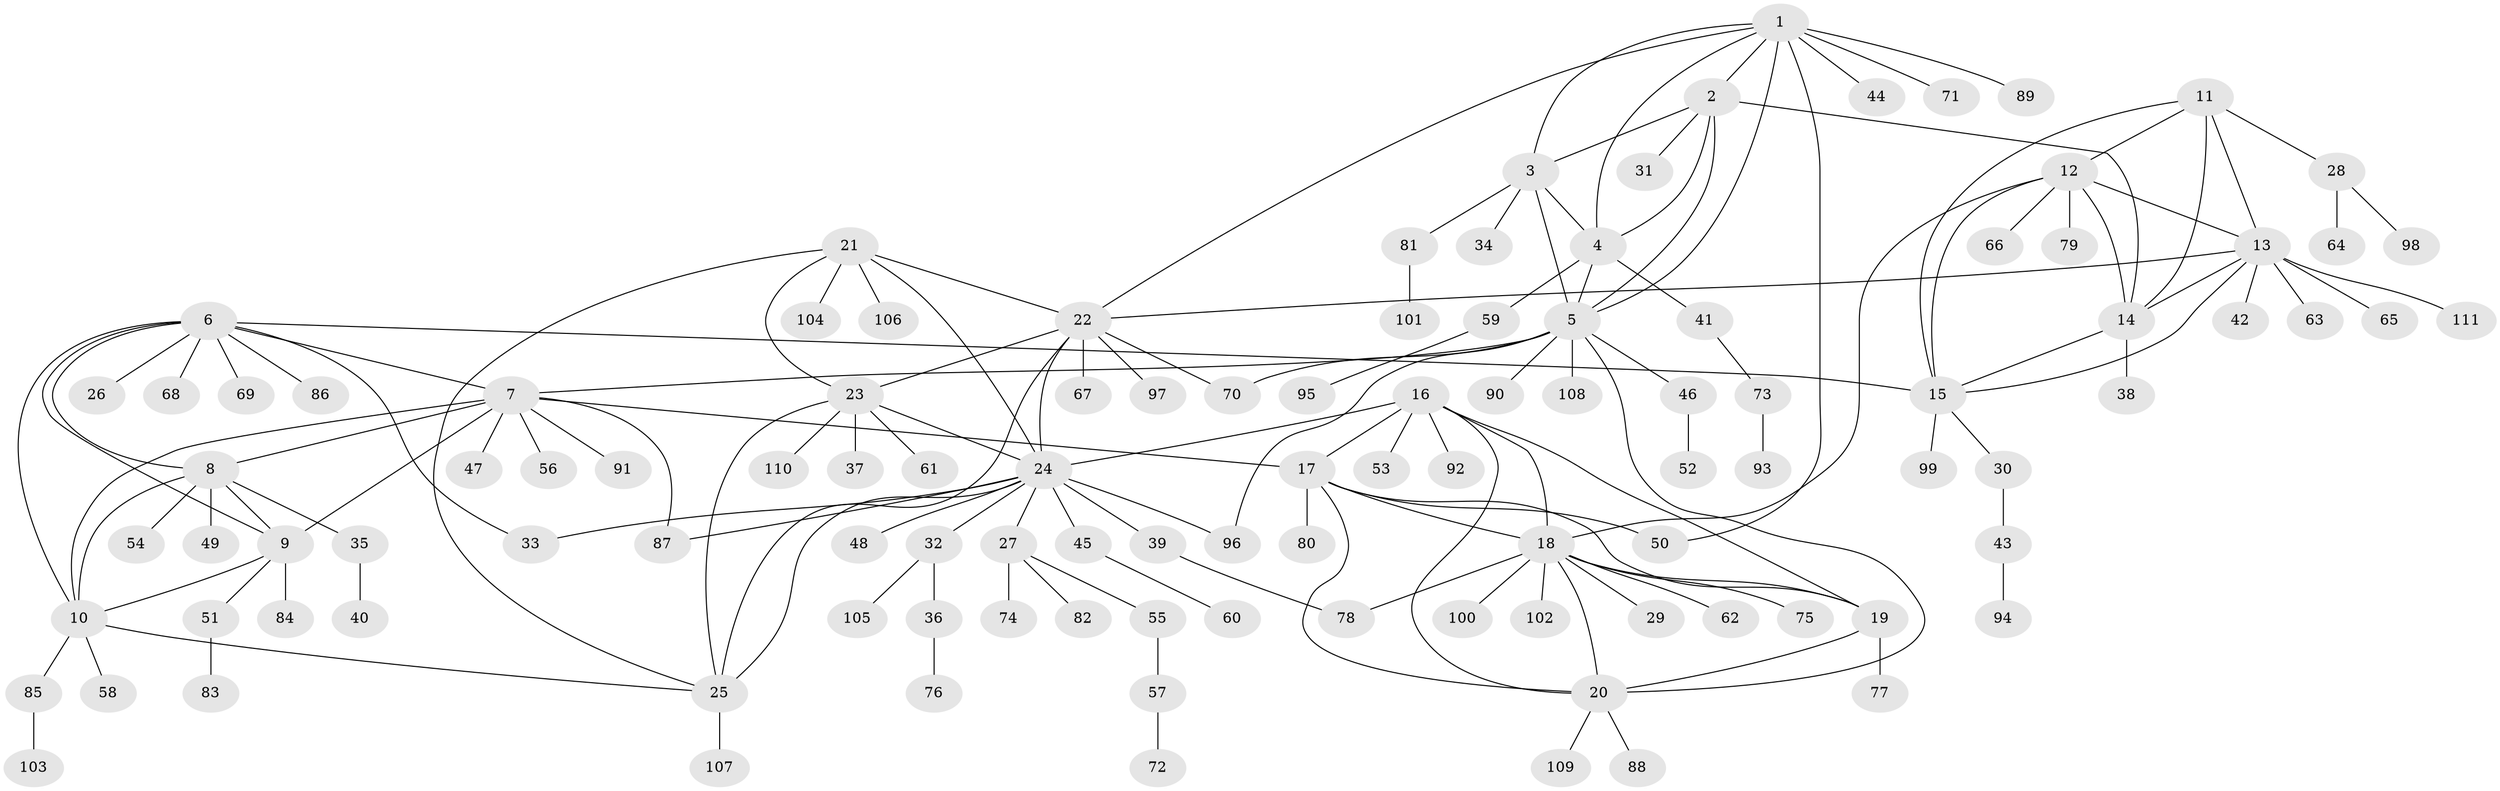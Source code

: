 // coarse degree distribution, {5: 0.08955223880597014, 6: 0.05970149253731343, 8: 0.04477611940298507, 2: 0.14925373134328357, 11: 0.014925373134328358, 7: 0.04477611940298507, 9: 0.029850746268656716, 4: 0.029850746268656716, 1: 0.5223880597014925, 3: 0.014925373134328358}
// Generated by graph-tools (version 1.1) at 2025/37/03/04/25 23:37:31]
// undirected, 111 vertices, 152 edges
graph export_dot {
  node [color=gray90,style=filled];
  1;
  2;
  3;
  4;
  5;
  6;
  7;
  8;
  9;
  10;
  11;
  12;
  13;
  14;
  15;
  16;
  17;
  18;
  19;
  20;
  21;
  22;
  23;
  24;
  25;
  26;
  27;
  28;
  29;
  30;
  31;
  32;
  33;
  34;
  35;
  36;
  37;
  38;
  39;
  40;
  41;
  42;
  43;
  44;
  45;
  46;
  47;
  48;
  49;
  50;
  51;
  52;
  53;
  54;
  55;
  56;
  57;
  58;
  59;
  60;
  61;
  62;
  63;
  64;
  65;
  66;
  67;
  68;
  69;
  70;
  71;
  72;
  73;
  74;
  75;
  76;
  77;
  78;
  79;
  80;
  81;
  82;
  83;
  84;
  85;
  86;
  87;
  88;
  89;
  90;
  91;
  92;
  93;
  94;
  95;
  96;
  97;
  98;
  99;
  100;
  101;
  102;
  103;
  104;
  105;
  106;
  107;
  108;
  109;
  110;
  111;
  1 -- 2;
  1 -- 3;
  1 -- 4;
  1 -- 5;
  1 -- 22;
  1 -- 44;
  1 -- 50;
  1 -- 71;
  1 -- 89;
  2 -- 3;
  2 -- 4;
  2 -- 5;
  2 -- 14;
  2 -- 31;
  3 -- 4;
  3 -- 5;
  3 -- 34;
  3 -- 81;
  4 -- 5;
  4 -- 41;
  4 -- 59;
  5 -- 7;
  5 -- 20;
  5 -- 46;
  5 -- 70;
  5 -- 90;
  5 -- 96;
  5 -- 108;
  6 -- 7;
  6 -- 8;
  6 -- 9;
  6 -- 10;
  6 -- 15;
  6 -- 26;
  6 -- 33;
  6 -- 68;
  6 -- 69;
  6 -- 86;
  7 -- 8;
  7 -- 9;
  7 -- 10;
  7 -- 17;
  7 -- 47;
  7 -- 56;
  7 -- 87;
  7 -- 91;
  8 -- 9;
  8 -- 10;
  8 -- 35;
  8 -- 49;
  8 -- 54;
  9 -- 10;
  9 -- 51;
  9 -- 84;
  10 -- 25;
  10 -- 58;
  10 -- 85;
  11 -- 12;
  11 -- 13;
  11 -- 14;
  11 -- 15;
  11 -- 28;
  12 -- 13;
  12 -- 14;
  12 -- 15;
  12 -- 18;
  12 -- 66;
  12 -- 79;
  13 -- 14;
  13 -- 15;
  13 -- 22;
  13 -- 42;
  13 -- 63;
  13 -- 65;
  13 -- 111;
  14 -- 15;
  14 -- 38;
  15 -- 30;
  15 -- 99;
  16 -- 17;
  16 -- 18;
  16 -- 19;
  16 -- 20;
  16 -- 24;
  16 -- 53;
  16 -- 92;
  17 -- 18;
  17 -- 19;
  17 -- 20;
  17 -- 50;
  17 -- 80;
  18 -- 19;
  18 -- 20;
  18 -- 29;
  18 -- 62;
  18 -- 75;
  18 -- 78;
  18 -- 100;
  18 -- 102;
  19 -- 20;
  19 -- 77;
  20 -- 88;
  20 -- 109;
  21 -- 22;
  21 -- 23;
  21 -- 24;
  21 -- 25;
  21 -- 104;
  21 -- 106;
  22 -- 23;
  22 -- 24;
  22 -- 25;
  22 -- 67;
  22 -- 70;
  22 -- 97;
  23 -- 24;
  23 -- 25;
  23 -- 37;
  23 -- 61;
  23 -- 110;
  24 -- 25;
  24 -- 27;
  24 -- 32;
  24 -- 33;
  24 -- 39;
  24 -- 45;
  24 -- 48;
  24 -- 87;
  24 -- 96;
  25 -- 107;
  27 -- 55;
  27 -- 74;
  27 -- 82;
  28 -- 64;
  28 -- 98;
  30 -- 43;
  32 -- 36;
  32 -- 105;
  35 -- 40;
  36 -- 76;
  39 -- 78;
  41 -- 73;
  43 -- 94;
  45 -- 60;
  46 -- 52;
  51 -- 83;
  55 -- 57;
  57 -- 72;
  59 -- 95;
  73 -- 93;
  81 -- 101;
  85 -- 103;
}
